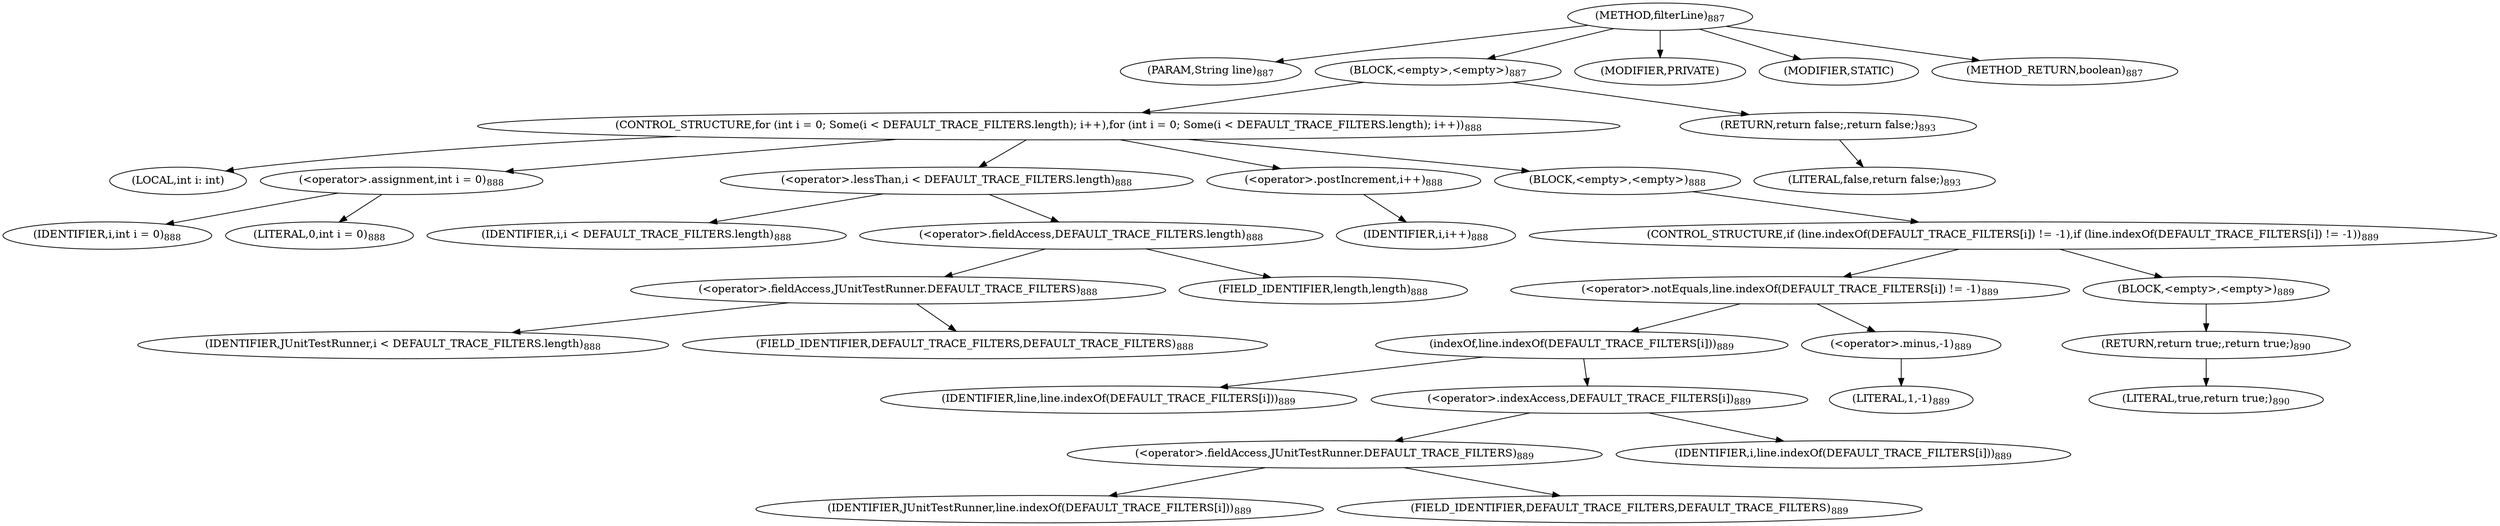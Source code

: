 digraph "filterLine" {  
"2081" [label = <(METHOD,filterLine)<SUB>887</SUB>> ]
"2082" [label = <(PARAM,String line)<SUB>887</SUB>> ]
"2083" [label = <(BLOCK,&lt;empty&gt;,&lt;empty&gt;)<SUB>887</SUB>> ]
"2084" [label = <(CONTROL_STRUCTURE,for (int i = 0; Some(i &lt; DEFAULT_TRACE_FILTERS.length); i++),for (int i = 0; Some(i &lt; DEFAULT_TRACE_FILTERS.length); i++))<SUB>888</SUB>> ]
"2085" [label = <(LOCAL,int i: int)> ]
"2086" [label = <(&lt;operator&gt;.assignment,int i = 0)<SUB>888</SUB>> ]
"2087" [label = <(IDENTIFIER,i,int i = 0)<SUB>888</SUB>> ]
"2088" [label = <(LITERAL,0,int i = 0)<SUB>888</SUB>> ]
"2089" [label = <(&lt;operator&gt;.lessThan,i &lt; DEFAULT_TRACE_FILTERS.length)<SUB>888</SUB>> ]
"2090" [label = <(IDENTIFIER,i,i &lt; DEFAULT_TRACE_FILTERS.length)<SUB>888</SUB>> ]
"2091" [label = <(&lt;operator&gt;.fieldAccess,DEFAULT_TRACE_FILTERS.length)<SUB>888</SUB>> ]
"2092" [label = <(&lt;operator&gt;.fieldAccess,JUnitTestRunner.DEFAULT_TRACE_FILTERS)<SUB>888</SUB>> ]
"2093" [label = <(IDENTIFIER,JUnitTestRunner,i &lt; DEFAULT_TRACE_FILTERS.length)<SUB>888</SUB>> ]
"2094" [label = <(FIELD_IDENTIFIER,DEFAULT_TRACE_FILTERS,DEFAULT_TRACE_FILTERS)<SUB>888</SUB>> ]
"2095" [label = <(FIELD_IDENTIFIER,length,length)<SUB>888</SUB>> ]
"2096" [label = <(&lt;operator&gt;.postIncrement,i++)<SUB>888</SUB>> ]
"2097" [label = <(IDENTIFIER,i,i++)<SUB>888</SUB>> ]
"2098" [label = <(BLOCK,&lt;empty&gt;,&lt;empty&gt;)<SUB>888</SUB>> ]
"2099" [label = <(CONTROL_STRUCTURE,if (line.indexOf(DEFAULT_TRACE_FILTERS[i]) != -1),if (line.indexOf(DEFAULT_TRACE_FILTERS[i]) != -1))<SUB>889</SUB>> ]
"2100" [label = <(&lt;operator&gt;.notEquals,line.indexOf(DEFAULT_TRACE_FILTERS[i]) != -1)<SUB>889</SUB>> ]
"2101" [label = <(indexOf,line.indexOf(DEFAULT_TRACE_FILTERS[i]))<SUB>889</SUB>> ]
"2102" [label = <(IDENTIFIER,line,line.indexOf(DEFAULT_TRACE_FILTERS[i]))<SUB>889</SUB>> ]
"2103" [label = <(&lt;operator&gt;.indexAccess,DEFAULT_TRACE_FILTERS[i])<SUB>889</SUB>> ]
"2104" [label = <(&lt;operator&gt;.fieldAccess,JUnitTestRunner.DEFAULT_TRACE_FILTERS)<SUB>889</SUB>> ]
"2105" [label = <(IDENTIFIER,JUnitTestRunner,line.indexOf(DEFAULT_TRACE_FILTERS[i]))<SUB>889</SUB>> ]
"2106" [label = <(FIELD_IDENTIFIER,DEFAULT_TRACE_FILTERS,DEFAULT_TRACE_FILTERS)<SUB>889</SUB>> ]
"2107" [label = <(IDENTIFIER,i,line.indexOf(DEFAULT_TRACE_FILTERS[i]))<SUB>889</SUB>> ]
"2108" [label = <(&lt;operator&gt;.minus,-1)<SUB>889</SUB>> ]
"2109" [label = <(LITERAL,1,-1)<SUB>889</SUB>> ]
"2110" [label = <(BLOCK,&lt;empty&gt;,&lt;empty&gt;)<SUB>889</SUB>> ]
"2111" [label = <(RETURN,return true;,return true;)<SUB>890</SUB>> ]
"2112" [label = <(LITERAL,true,return true;)<SUB>890</SUB>> ]
"2113" [label = <(RETURN,return false;,return false;)<SUB>893</SUB>> ]
"2114" [label = <(LITERAL,false,return false;)<SUB>893</SUB>> ]
"2115" [label = <(MODIFIER,PRIVATE)> ]
"2116" [label = <(MODIFIER,STATIC)> ]
"2117" [label = <(METHOD_RETURN,boolean)<SUB>887</SUB>> ]
  "2081" -> "2082" 
  "2081" -> "2083" 
  "2081" -> "2115" 
  "2081" -> "2116" 
  "2081" -> "2117" 
  "2083" -> "2084" 
  "2083" -> "2113" 
  "2084" -> "2085" 
  "2084" -> "2086" 
  "2084" -> "2089" 
  "2084" -> "2096" 
  "2084" -> "2098" 
  "2086" -> "2087" 
  "2086" -> "2088" 
  "2089" -> "2090" 
  "2089" -> "2091" 
  "2091" -> "2092" 
  "2091" -> "2095" 
  "2092" -> "2093" 
  "2092" -> "2094" 
  "2096" -> "2097" 
  "2098" -> "2099" 
  "2099" -> "2100" 
  "2099" -> "2110" 
  "2100" -> "2101" 
  "2100" -> "2108" 
  "2101" -> "2102" 
  "2101" -> "2103" 
  "2103" -> "2104" 
  "2103" -> "2107" 
  "2104" -> "2105" 
  "2104" -> "2106" 
  "2108" -> "2109" 
  "2110" -> "2111" 
  "2111" -> "2112" 
  "2113" -> "2114" 
}
